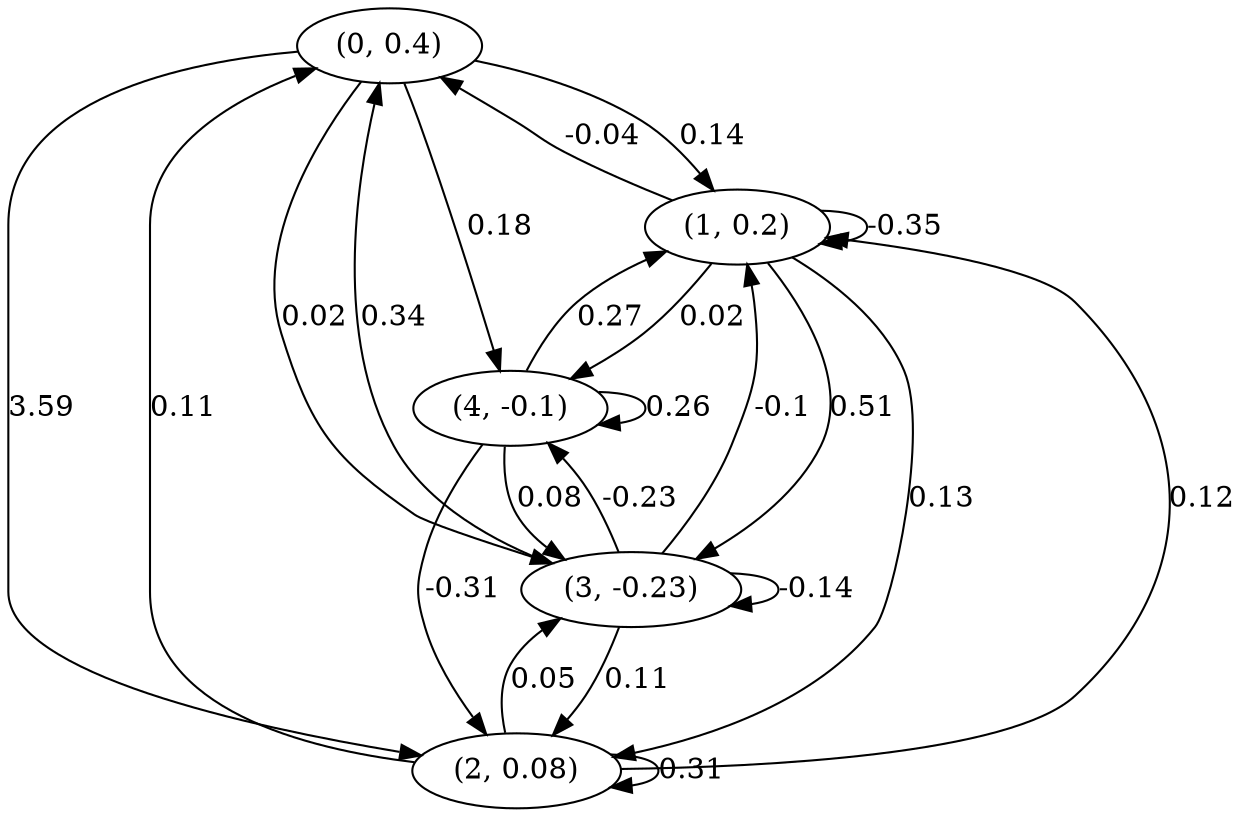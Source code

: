 digraph {
    0 [ label = "(0, 0.4)" ]
    1 [ label = "(1, 0.2)" ]
    2 [ label = "(2, 0.08)" ]
    3 [ label = "(3, -0.23)" ]
    4 [ label = "(4, -0.1)" ]
    1 -> 1 [ label = "-0.35" ]
    2 -> 2 [ label = "0.31" ]
    3 -> 3 [ label = "-0.14" ]
    4 -> 4 [ label = "0.26" ]
    1 -> 0 [ label = "-0.04" ]
    2 -> 0 [ label = "0.11" ]
    3 -> 0 [ label = "0.34" ]
    0 -> 1 [ label = "0.14" ]
    2 -> 1 [ label = "0.12" ]
    3 -> 1 [ label = "-0.1" ]
    4 -> 1 [ label = "0.27" ]
    0 -> 2 [ label = "3.59" ]
    1 -> 2 [ label = "0.13" ]
    3 -> 2 [ label = "0.11" ]
    4 -> 2 [ label = "-0.31" ]
    0 -> 3 [ label = "0.02" ]
    1 -> 3 [ label = "0.51" ]
    2 -> 3 [ label = "0.05" ]
    4 -> 3 [ label = "0.08" ]
    0 -> 4 [ label = "0.18" ]
    1 -> 4 [ label = "0.02" ]
    3 -> 4 [ label = "-0.23" ]
}

